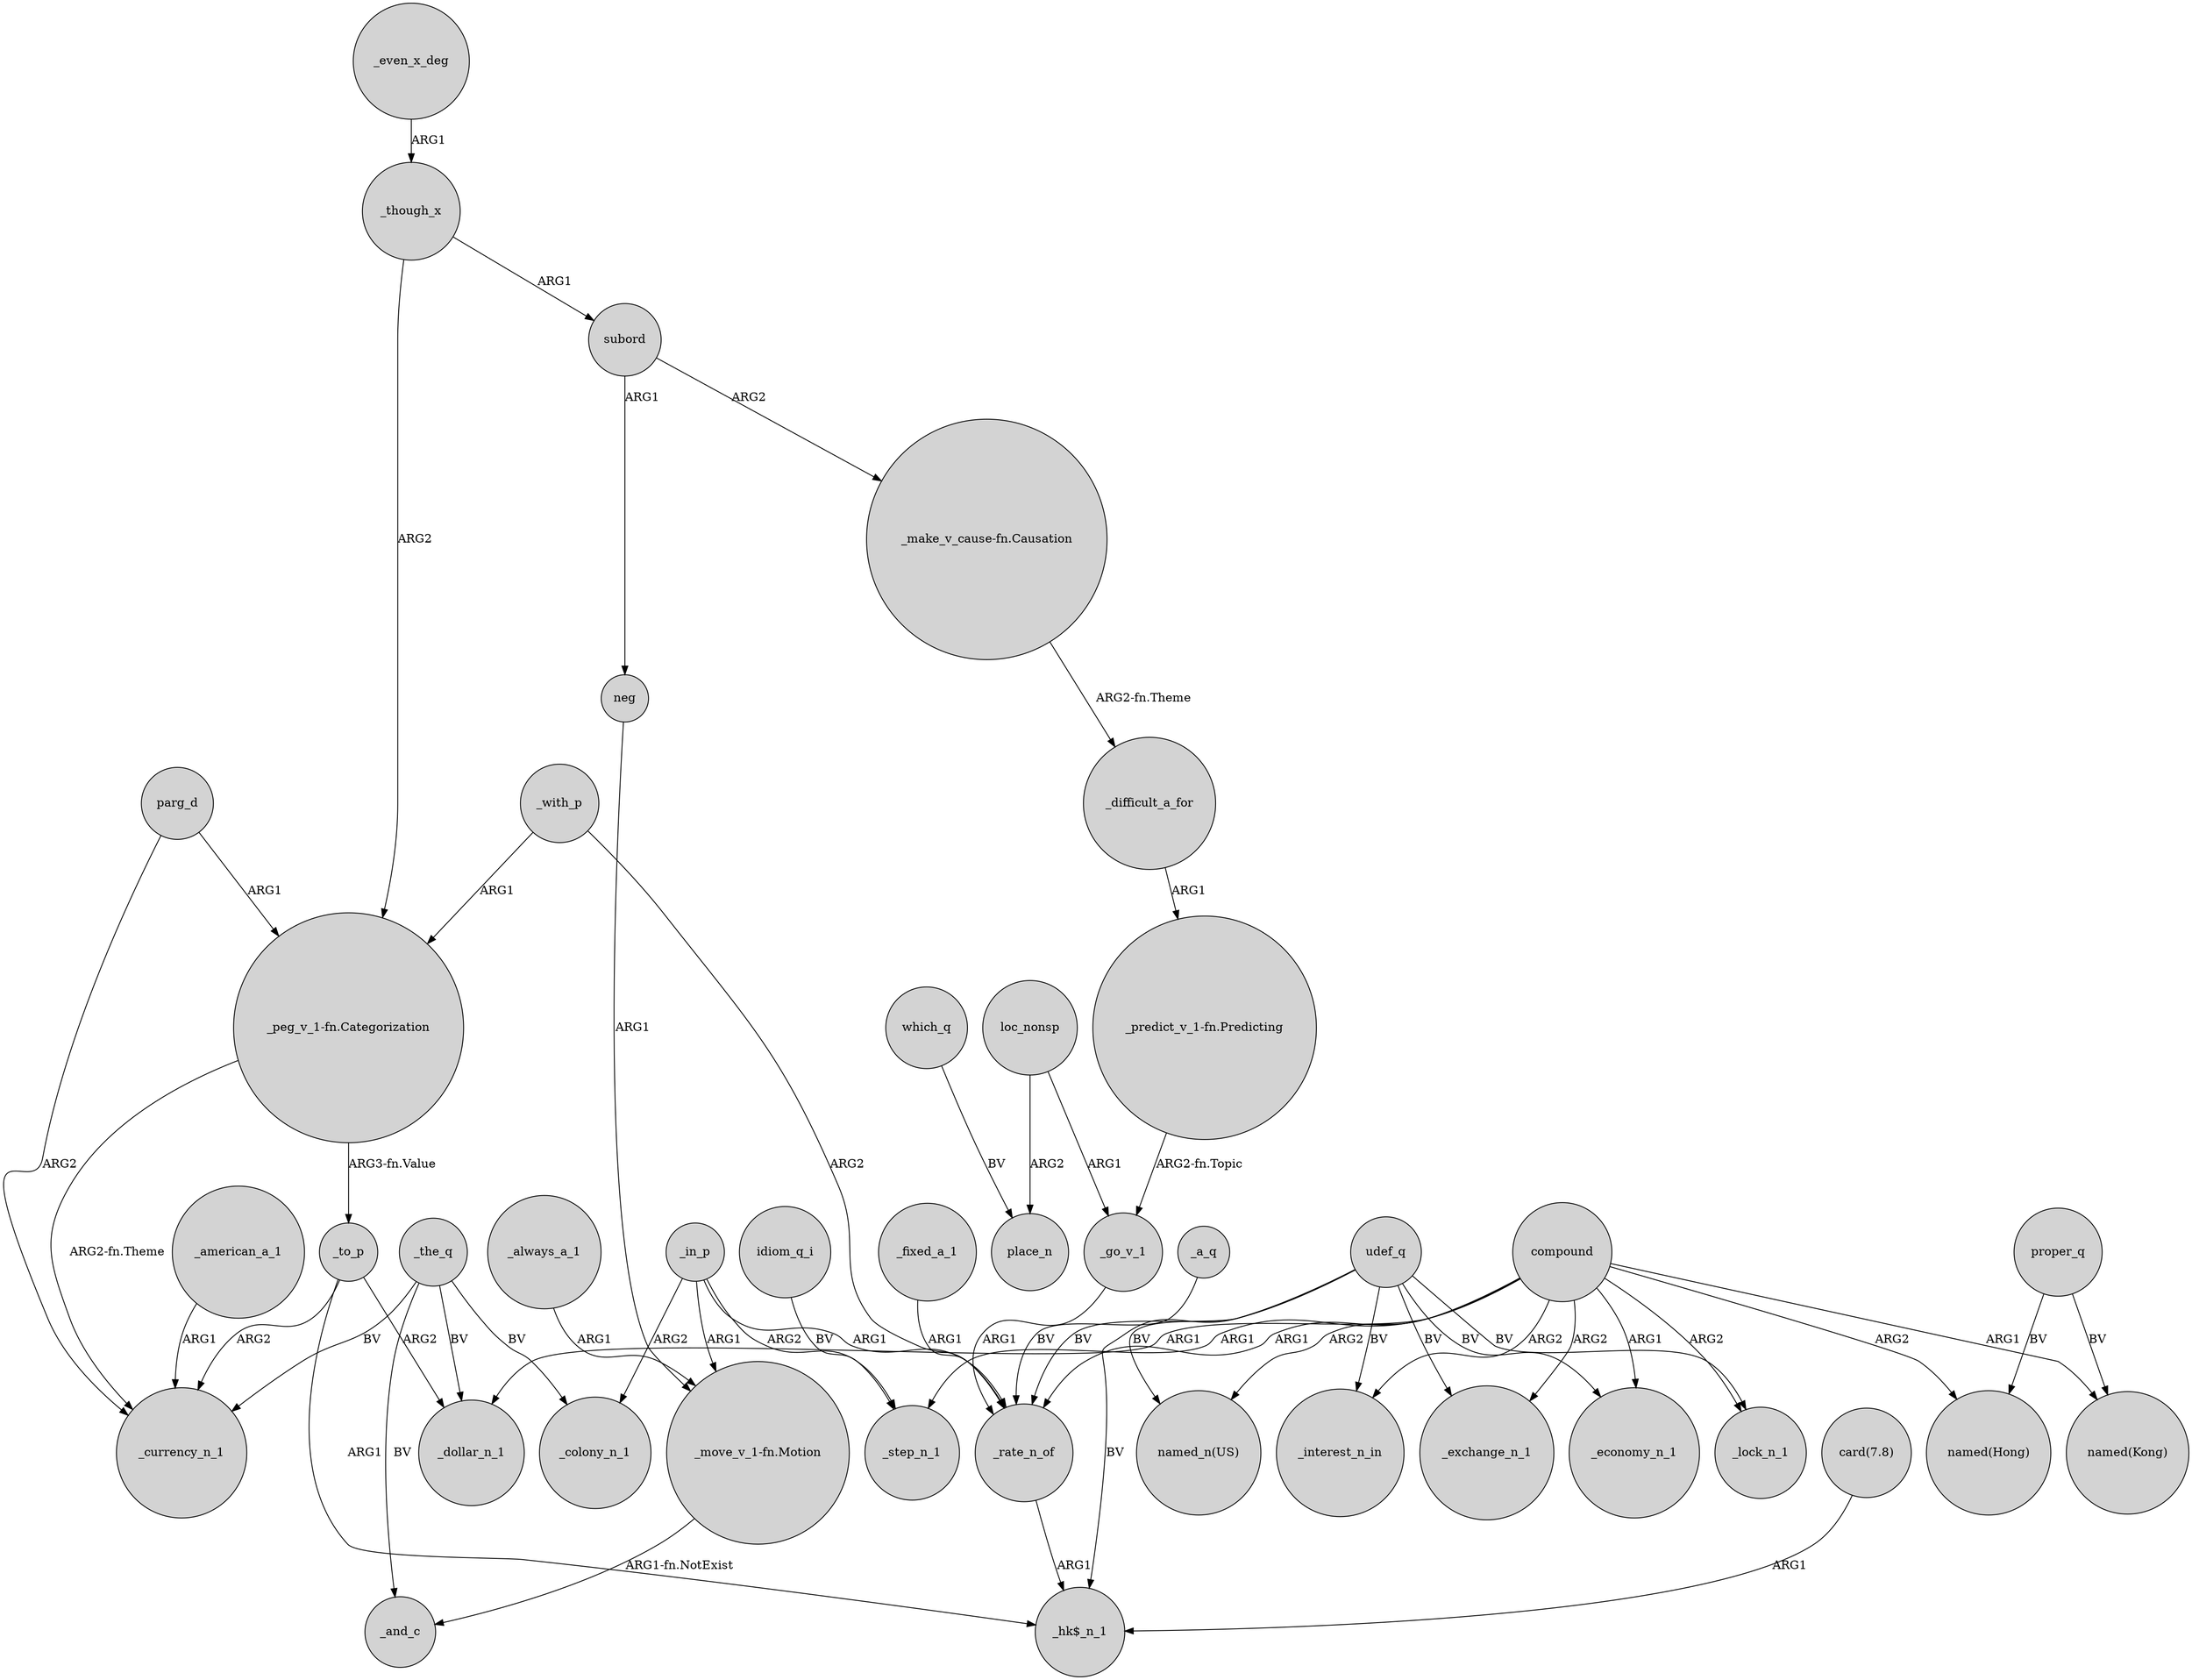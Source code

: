 digraph {
	node [shape=circle style=filled]
	_the_q -> _and_c [label=BV]
	"_move_v_1-fn.Motion" -> _and_c [label="ARG1-fn.NotExist"]
	_to_p -> _currency_n_1 [label=ARG2]
	_though_x -> "_peg_v_1-fn.Categorization" [label=ARG2]
	_to_p -> _dollar_n_1 [label=ARG2]
	udef_q -> "named_n(US)" [label=BV]
	_though_x -> subord [label=ARG1]
	_american_a_1 -> _currency_n_1 [label=ARG1]
	_rate_n_of -> "_hk$_n_1" [label=ARG1]
	subord -> "_make_v_cause-fn.Causation" [label=ARG2]
	"_predict_v_1-fn.Predicting" -> _go_v_1 [label="ARG2-fn.Topic"]
	_in_p -> _colony_n_1 [label=ARG2]
	neg -> "_move_v_1-fn.Motion" [label=ARG1]
	parg_d -> _currency_n_1 [label=ARG2]
	_fixed_a_1 -> _rate_n_of [label=ARG1]
	compound -> _rate_n_of [label=ARG1]
	_even_x_deg -> _though_x [label=ARG1]
	_the_q -> _dollar_n_1 [label=BV]
	compound -> "named(Hong)" [label=ARG2]
	"_make_v_cause-fn.Causation" -> _difficult_a_for [label="ARG2-fn.Theme"]
	udef_q -> _rate_n_of [label=BV]
	"card(7.8)" -> "_hk$_n_1" [label=ARG1]
	parg_d -> "_peg_v_1-fn.Categorization" [label=ARG1]
	_a_q -> _rate_n_of [label=BV]
	udef_q -> _interest_n_in [label=BV]
	compound -> "named_n(US)" [label=ARG2]
	compound -> _exchange_n_1 [label=ARG2]
	subord -> neg [label=ARG1]
	idiom_q_i -> _step_n_1 [label=BV]
	compound -> _interest_n_in [label=ARG2]
	proper_q -> "named(Hong)" [label=BV]
	compound -> _dollar_n_1 [label=ARG1]
	udef_q -> _economy_n_1 [label=BV]
	_in_p -> "_move_v_1-fn.Motion" [label=ARG1]
	which_q -> place_n [label=BV]
	"_peg_v_1-fn.Categorization" -> _to_p [label="ARG3-fn.Value"]
	_with_p -> _rate_n_of [label=ARG2]
	_always_a_1 -> "_move_v_1-fn.Motion" [label=ARG1]
	compound -> _lock_n_1 [label=ARG2]
	proper_q -> "named(Kong)" [label=BV]
	udef_q -> "_hk$_n_1" [label=BV]
	_in_p -> _step_n_1 [label=ARG2]
	_difficult_a_for -> "_predict_v_1-fn.Predicting" [label=ARG1]
	compound -> _economy_n_1 [label=ARG1]
	_the_q -> _colony_n_1 [label=BV]
	compound -> _step_n_1 [label=ARG1]
	loc_nonsp -> place_n [label=ARG2]
	_in_p -> _rate_n_of [label=ARG1]
	_the_q -> _currency_n_1 [label=BV]
	udef_q -> _lock_n_1 [label=BV]
	udef_q -> _exchange_n_1 [label=BV]
	"_peg_v_1-fn.Categorization" -> _currency_n_1 [label="ARG2-fn.Theme"]
	loc_nonsp -> _go_v_1 [label=ARG1]
	_with_p -> "_peg_v_1-fn.Categorization" [label=ARG1]
	compound -> "named(Kong)" [label=ARG1]
	_to_p -> "_hk$_n_1" [label=ARG1]
	_go_v_1 -> _rate_n_of [label=ARG1]
}
